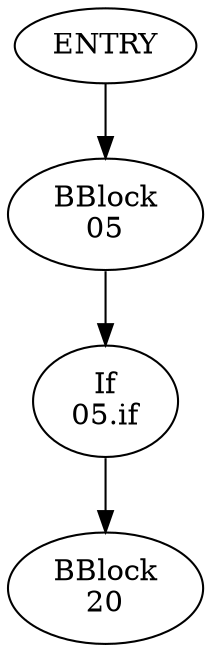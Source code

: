 digraph G {
"ENTRY" -> "05"
"05" [label="BBlock\n05"]
"05.if" [label="If\n05.if"]
"20" [label="BBlock\n20"]
"05" -> "05.if"
"05.if" -> "20"
}
